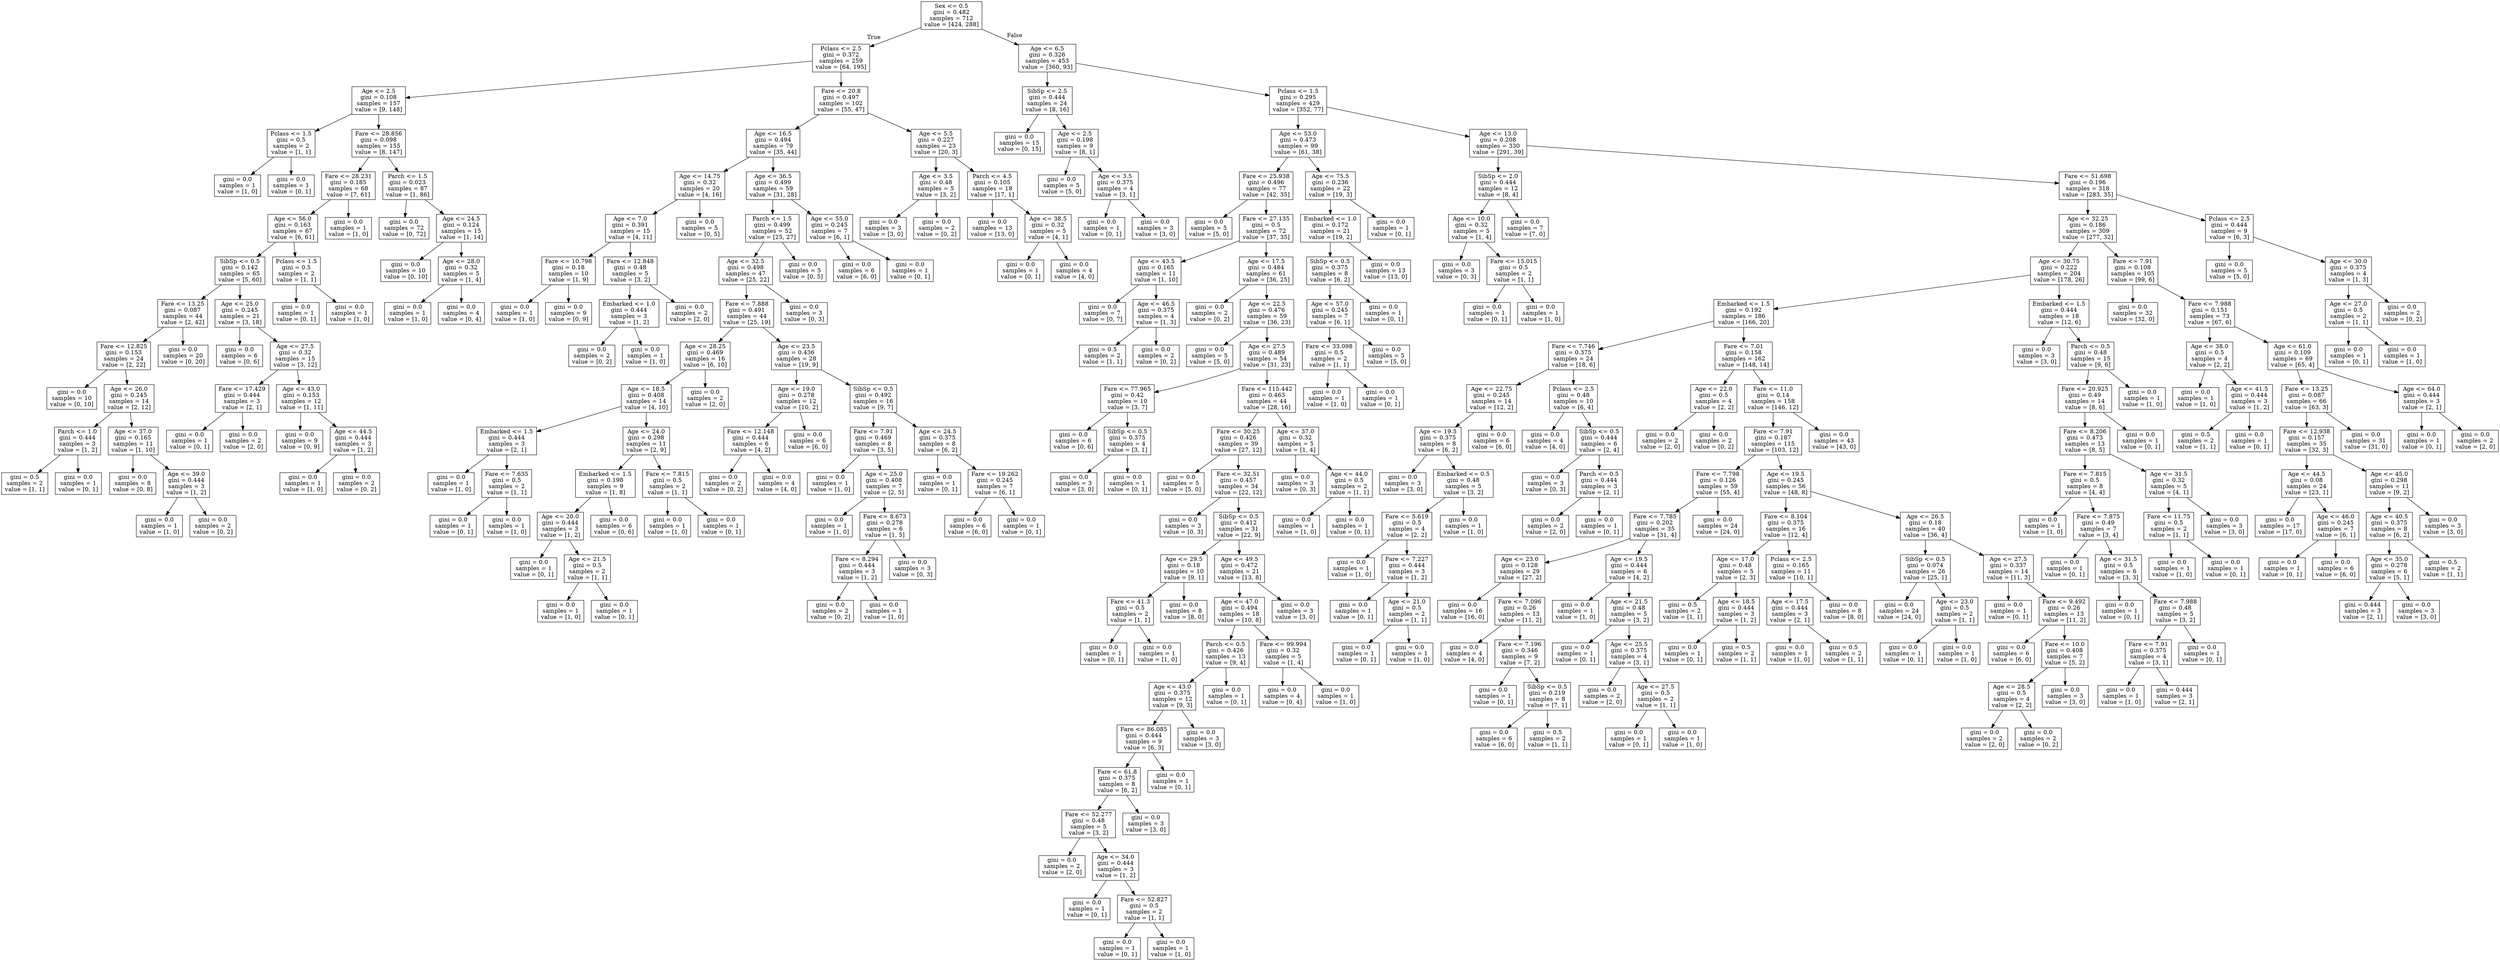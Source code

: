 digraph Tree {
node [shape=box] ;
0 [label="Sex <= 0.5\ngini = 0.482\nsamples = 712\nvalue = [424, 288]"] ;
1 [label="Pclass <= 2.5\ngini = 0.372\nsamples = 259\nvalue = [64, 195]"] ;
0 -> 1 [labeldistance=2.5, labelangle=45, headlabel="True"] ;
2 [label="Age <= 2.5\ngini = 0.108\nsamples = 157\nvalue = [9, 148]"] ;
1 -> 2 ;
3 [label="Pclass <= 1.5\ngini = 0.5\nsamples = 2\nvalue = [1, 1]"] ;
2 -> 3 ;
4 [label="gini = 0.0\nsamples = 1\nvalue = [1, 0]"] ;
3 -> 4 ;
5 [label="gini = 0.0\nsamples = 1\nvalue = [0, 1]"] ;
3 -> 5 ;
6 [label="Fare <= 28.856\ngini = 0.098\nsamples = 155\nvalue = [8, 147]"] ;
2 -> 6 ;
7 [label="Fare <= 28.231\ngini = 0.185\nsamples = 68\nvalue = [7, 61]"] ;
6 -> 7 ;
8 [label="Age <= 56.0\ngini = 0.163\nsamples = 67\nvalue = [6, 61]"] ;
7 -> 8 ;
9 [label="SibSp <= 0.5\ngini = 0.142\nsamples = 65\nvalue = [5, 60]"] ;
8 -> 9 ;
10 [label="Fare <= 13.25\ngini = 0.087\nsamples = 44\nvalue = [2, 42]"] ;
9 -> 10 ;
11 [label="Fare <= 12.825\ngini = 0.153\nsamples = 24\nvalue = [2, 22]"] ;
10 -> 11 ;
12 [label="gini = 0.0\nsamples = 10\nvalue = [0, 10]"] ;
11 -> 12 ;
13 [label="Age <= 26.0\ngini = 0.245\nsamples = 14\nvalue = [2, 12]"] ;
11 -> 13 ;
14 [label="Parch <= 1.0\ngini = 0.444\nsamples = 3\nvalue = [1, 2]"] ;
13 -> 14 ;
15 [label="gini = 0.5\nsamples = 2\nvalue = [1, 1]"] ;
14 -> 15 ;
16 [label="gini = 0.0\nsamples = 1\nvalue = [0, 1]"] ;
14 -> 16 ;
17 [label="Age <= 37.0\ngini = 0.165\nsamples = 11\nvalue = [1, 10]"] ;
13 -> 17 ;
18 [label="gini = 0.0\nsamples = 8\nvalue = [0, 8]"] ;
17 -> 18 ;
19 [label="Age <= 39.0\ngini = 0.444\nsamples = 3\nvalue = [1, 2]"] ;
17 -> 19 ;
20 [label="gini = 0.0\nsamples = 1\nvalue = [1, 0]"] ;
19 -> 20 ;
21 [label="gini = 0.0\nsamples = 2\nvalue = [0, 2]"] ;
19 -> 21 ;
22 [label="gini = 0.0\nsamples = 20\nvalue = [0, 20]"] ;
10 -> 22 ;
23 [label="Age <= 25.0\ngini = 0.245\nsamples = 21\nvalue = [3, 18]"] ;
9 -> 23 ;
24 [label="gini = 0.0\nsamples = 6\nvalue = [0, 6]"] ;
23 -> 24 ;
25 [label="Age <= 27.5\ngini = 0.32\nsamples = 15\nvalue = [3, 12]"] ;
23 -> 25 ;
26 [label="Fare <= 17.429\ngini = 0.444\nsamples = 3\nvalue = [2, 1]"] ;
25 -> 26 ;
27 [label="gini = 0.0\nsamples = 1\nvalue = [0, 1]"] ;
26 -> 27 ;
28 [label="gini = 0.0\nsamples = 2\nvalue = [2, 0]"] ;
26 -> 28 ;
29 [label="Age <= 43.0\ngini = 0.153\nsamples = 12\nvalue = [1, 11]"] ;
25 -> 29 ;
30 [label="gini = 0.0\nsamples = 9\nvalue = [0, 9]"] ;
29 -> 30 ;
31 [label="Age <= 44.5\ngini = 0.444\nsamples = 3\nvalue = [1, 2]"] ;
29 -> 31 ;
32 [label="gini = 0.0\nsamples = 1\nvalue = [1, 0]"] ;
31 -> 32 ;
33 [label="gini = 0.0\nsamples = 2\nvalue = [0, 2]"] ;
31 -> 33 ;
34 [label="Pclass <= 1.5\ngini = 0.5\nsamples = 2\nvalue = [1, 1]"] ;
8 -> 34 ;
35 [label="gini = 0.0\nsamples = 1\nvalue = [0, 1]"] ;
34 -> 35 ;
36 [label="gini = 0.0\nsamples = 1\nvalue = [1, 0]"] ;
34 -> 36 ;
37 [label="gini = 0.0\nsamples = 1\nvalue = [1, 0]"] ;
7 -> 37 ;
38 [label="Parch <= 1.5\ngini = 0.023\nsamples = 87\nvalue = [1, 86]"] ;
6 -> 38 ;
39 [label="gini = 0.0\nsamples = 72\nvalue = [0, 72]"] ;
38 -> 39 ;
40 [label="Age <= 24.5\ngini = 0.124\nsamples = 15\nvalue = [1, 14]"] ;
38 -> 40 ;
41 [label="gini = 0.0\nsamples = 10\nvalue = [0, 10]"] ;
40 -> 41 ;
42 [label="Age <= 28.0\ngini = 0.32\nsamples = 5\nvalue = [1, 4]"] ;
40 -> 42 ;
43 [label="gini = 0.0\nsamples = 1\nvalue = [1, 0]"] ;
42 -> 43 ;
44 [label="gini = 0.0\nsamples = 4\nvalue = [0, 4]"] ;
42 -> 44 ;
45 [label="Fare <= 20.8\ngini = 0.497\nsamples = 102\nvalue = [55, 47]"] ;
1 -> 45 ;
46 [label="Age <= 16.5\ngini = 0.494\nsamples = 79\nvalue = [35, 44]"] ;
45 -> 46 ;
47 [label="Age <= 14.75\ngini = 0.32\nsamples = 20\nvalue = [4, 16]"] ;
46 -> 47 ;
48 [label="Age <= 7.0\ngini = 0.391\nsamples = 15\nvalue = [4, 11]"] ;
47 -> 48 ;
49 [label="Fare <= 10.798\ngini = 0.18\nsamples = 10\nvalue = [1, 9]"] ;
48 -> 49 ;
50 [label="gini = 0.0\nsamples = 1\nvalue = [1, 0]"] ;
49 -> 50 ;
51 [label="gini = 0.0\nsamples = 9\nvalue = [0, 9]"] ;
49 -> 51 ;
52 [label="Fare <= 12.848\ngini = 0.48\nsamples = 5\nvalue = [3, 2]"] ;
48 -> 52 ;
53 [label="Embarked <= 1.0\ngini = 0.444\nsamples = 3\nvalue = [1, 2]"] ;
52 -> 53 ;
54 [label="gini = 0.0\nsamples = 2\nvalue = [0, 2]"] ;
53 -> 54 ;
55 [label="gini = 0.0\nsamples = 1\nvalue = [1, 0]"] ;
53 -> 55 ;
56 [label="gini = 0.0\nsamples = 2\nvalue = [2, 0]"] ;
52 -> 56 ;
57 [label="gini = 0.0\nsamples = 5\nvalue = [0, 5]"] ;
47 -> 57 ;
58 [label="Age <= 36.5\ngini = 0.499\nsamples = 59\nvalue = [31, 28]"] ;
46 -> 58 ;
59 [label="Parch <= 1.5\ngini = 0.499\nsamples = 52\nvalue = [25, 27]"] ;
58 -> 59 ;
60 [label="Age <= 32.5\ngini = 0.498\nsamples = 47\nvalue = [25, 22]"] ;
59 -> 60 ;
61 [label="Fare <= 7.888\ngini = 0.491\nsamples = 44\nvalue = [25, 19]"] ;
60 -> 61 ;
62 [label="Age <= 28.25\ngini = 0.469\nsamples = 16\nvalue = [6, 10]"] ;
61 -> 62 ;
63 [label="Age <= 18.5\ngini = 0.408\nsamples = 14\nvalue = [4, 10]"] ;
62 -> 63 ;
64 [label="Embarked <= 1.5\ngini = 0.444\nsamples = 3\nvalue = [2, 1]"] ;
63 -> 64 ;
65 [label="gini = 0.0\nsamples = 1\nvalue = [1, 0]"] ;
64 -> 65 ;
66 [label="Fare <= 7.635\ngini = 0.5\nsamples = 2\nvalue = [1, 1]"] ;
64 -> 66 ;
67 [label="gini = 0.0\nsamples = 1\nvalue = [0, 1]"] ;
66 -> 67 ;
68 [label="gini = 0.0\nsamples = 1\nvalue = [1, 0]"] ;
66 -> 68 ;
69 [label="Age <= 24.0\ngini = 0.298\nsamples = 11\nvalue = [2, 9]"] ;
63 -> 69 ;
70 [label="Embarked <= 1.5\ngini = 0.198\nsamples = 9\nvalue = [1, 8]"] ;
69 -> 70 ;
71 [label="Age <= 20.0\ngini = 0.444\nsamples = 3\nvalue = [1, 2]"] ;
70 -> 71 ;
72 [label="gini = 0.0\nsamples = 1\nvalue = [0, 1]"] ;
71 -> 72 ;
73 [label="Age <= 21.5\ngini = 0.5\nsamples = 2\nvalue = [1, 1]"] ;
71 -> 73 ;
74 [label="gini = 0.0\nsamples = 1\nvalue = [1, 0]"] ;
73 -> 74 ;
75 [label="gini = 0.0\nsamples = 1\nvalue = [0, 1]"] ;
73 -> 75 ;
76 [label="gini = 0.0\nsamples = 6\nvalue = [0, 6]"] ;
70 -> 76 ;
77 [label="Fare <= 7.815\ngini = 0.5\nsamples = 2\nvalue = [1, 1]"] ;
69 -> 77 ;
78 [label="gini = 0.0\nsamples = 1\nvalue = [1, 0]"] ;
77 -> 78 ;
79 [label="gini = 0.0\nsamples = 1\nvalue = [0, 1]"] ;
77 -> 79 ;
80 [label="gini = 0.0\nsamples = 2\nvalue = [2, 0]"] ;
62 -> 80 ;
81 [label="Age <= 23.5\ngini = 0.436\nsamples = 28\nvalue = [19, 9]"] ;
61 -> 81 ;
82 [label="Age <= 19.0\ngini = 0.278\nsamples = 12\nvalue = [10, 2]"] ;
81 -> 82 ;
83 [label="Fare <= 12.148\ngini = 0.444\nsamples = 6\nvalue = [4, 2]"] ;
82 -> 83 ;
84 [label="gini = 0.0\nsamples = 2\nvalue = [0, 2]"] ;
83 -> 84 ;
85 [label="gini = 0.0\nsamples = 4\nvalue = [4, 0]"] ;
83 -> 85 ;
86 [label="gini = 0.0\nsamples = 6\nvalue = [6, 0]"] ;
82 -> 86 ;
87 [label="SibSp <= 0.5\ngini = 0.492\nsamples = 16\nvalue = [9, 7]"] ;
81 -> 87 ;
88 [label="Fare <= 7.91\ngini = 0.469\nsamples = 8\nvalue = [3, 5]"] ;
87 -> 88 ;
89 [label="gini = 0.0\nsamples = 1\nvalue = [1, 0]"] ;
88 -> 89 ;
90 [label="Age <= 25.0\ngini = 0.408\nsamples = 7\nvalue = [2, 5]"] ;
88 -> 90 ;
91 [label="gini = 0.0\nsamples = 1\nvalue = [1, 0]"] ;
90 -> 91 ;
92 [label="Fare <= 8.673\ngini = 0.278\nsamples = 6\nvalue = [1, 5]"] ;
90 -> 92 ;
93 [label="Fare <= 8.294\ngini = 0.444\nsamples = 3\nvalue = [1, 2]"] ;
92 -> 93 ;
94 [label="gini = 0.0\nsamples = 2\nvalue = [0, 2]"] ;
93 -> 94 ;
95 [label="gini = 0.0\nsamples = 1\nvalue = [1, 0]"] ;
93 -> 95 ;
96 [label="gini = 0.0\nsamples = 3\nvalue = [0, 3]"] ;
92 -> 96 ;
97 [label="Age <= 24.5\ngini = 0.375\nsamples = 8\nvalue = [6, 2]"] ;
87 -> 97 ;
98 [label="gini = 0.0\nsamples = 1\nvalue = [0, 1]"] ;
97 -> 98 ;
99 [label="Fare <= 19.262\ngini = 0.245\nsamples = 7\nvalue = [6, 1]"] ;
97 -> 99 ;
100 [label="gini = 0.0\nsamples = 6\nvalue = [6, 0]"] ;
99 -> 100 ;
101 [label="gini = 0.0\nsamples = 1\nvalue = [0, 1]"] ;
99 -> 101 ;
102 [label="gini = 0.0\nsamples = 3\nvalue = [0, 3]"] ;
60 -> 102 ;
103 [label="gini = 0.0\nsamples = 5\nvalue = [0, 5]"] ;
59 -> 103 ;
104 [label="Age <= 55.0\ngini = 0.245\nsamples = 7\nvalue = [6, 1]"] ;
58 -> 104 ;
105 [label="gini = 0.0\nsamples = 6\nvalue = [6, 0]"] ;
104 -> 105 ;
106 [label="gini = 0.0\nsamples = 1\nvalue = [0, 1]"] ;
104 -> 106 ;
107 [label="Age <= 5.5\ngini = 0.227\nsamples = 23\nvalue = [20, 3]"] ;
45 -> 107 ;
108 [label="Age <= 3.5\ngini = 0.48\nsamples = 5\nvalue = [3, 2]"] ;
107 -> 108 ;
109 [label="gini = 0.0\nsamples = 3\nvalue = [3, 0]"] ;
108 -> 109 ;
110 [label="gini = 0.0\nsamples = 2\nvalue = [0, 2]"] ;
108 -> 110 ;
111 [label="Parch <= 4.5\ngini = 0.105\nsamples = 18\nvalue = [17, 1]"] ;
107 -> 111 ;
112 [label="gini = 0.0\nsamples = 13\nvalue = [13, 0]"] ;
111 -> 112 ;
113 [label="Age <= 38.5\ngini = 0.32\nsamples = 5\nvalue = [4, 1]"] ;
111 -> 113 ;
114 [label="gini = 0.0\nsamples = 1\nvalue = [0, 1]"] ;
113 -> 114 ;
115 [label="gini = 0.0\nsamples = 4\nvalue = [4, 0]"] ;
113 -> 115 ;
116 [label="Age <= 6.5\ngini = 0.326\nsamples = 453\nvalue = [360, 93]"] ;
0 -> 116 [labeldistance=2.5, labelangle=-45, headlabel="False"] ;
117 [label="SibSp <= 2.5\ngini = 0.444\nsamples = 24\nvalue = [8, 16]"] ;
116 -> 117 ;
118 [label="gini = 0.0\nsamples = 15\nvalue = [0, 15]"] ;
117 -> 118 ;
119 [label="Age <= 2.5\ngini = 0.198\nsamples = 9\nvalue = [8, 1]"] ;
117 -> 119 ;
120 [label="gini = 0.0\nsamples = 5\nvalue = [5, 0]"] ;
119 -> 120 ;
121 [label="Age <= 3.5\ngini = 0.375\nsamples = 4\nvalue = [3, 1]"] ;
119 -> 121 ;
122 [label="gini = 0.0\nsamples = 1\nvalue = [0, 1]"] ;
121 -> 122 ;
123 [label="gini = 0.0\nsamples = 3\nvalue = [3, 0]"] ;
121 -> 123 ;
124 [label="Pclass <= 1.5\ngini = 0.295\nsamples = 429\nvalue = [352, 77]"] ;
116 -> 124 ;
125 [label="Age <= 53.0\ngini = 0.473\nsamples = 99\nvalue = [61, 38]"] ;
124 -> 125 ;
126 [label="Fare <= 25.938\ngini = 0.496\nsamples = 77\nvalue = [42, 35]"] ;
125 -> 126 ;
127 [label="gini = 0.0\nsamples = 5\nvalue = [5, 0]"] ;
126 -> 127 ;
128 [label="Fare <= 27.135\ngini = 0.5\nsamples = 72\nvalue = [37, 35]"] ;
126 -> 128 ;
129 [label="Age <= 43.5\ngini = 0.165\nsamples = 11\nvalue = [1, 10]"] ;
128 -> 129 ;
130 [label="gini = 0.0\nsamples = 7\nvalue = [0, 7]"] ;
129 -> 130 ;
131 [label="Age <= 46.5\ngini = 0.375\nsamples = 4\nvalue = [1, 3]"] ;
129 -> 131 ;
132 [label="gini = 0.5\nsamples = 2\nvalue = [1, 1]"] ;
131 -> 132 ;
133 [label="gini = 0.0\nsamples = 2\nvalue = [0, 2]"] ;
131 -> 133 ;
134 [label="Age <= 17.5\ngini = 0.484\nsamples = 61\nvalue = [36, 25]"] ;
128 -> 134 ;
135 [label="gini = 0.0\nsamples = 2\nvalue = [0, 2]"] ;
134 -> 135 ;
136 [label="Age <= 22.5\ngini = 0.476\nsamples = 59\nvalue = [36, 23]"] ;
134 -> 136 ;
137 [label="gini = 0.0\nsamples = 5\nvalue = [5, 0]"] ;
136 -> 137 ;
138 [label="Age <= 27.5\ngini = 0.489\nsamples = 54\nvalue = [31, 23]"] ;
136 -> 138 ;
139 [label="Fare <= 77.965\ngini = 0.42\nsamples = 10\nvalue = [3, 7]"] ;
138 -> 139 ;
140 [label="gini = 0.0\nsamples = 6\nvalue = [0, 6]"] ;
139 -> 140 ;
141 [label="SibSp <= 0.5\ngini = 0.375\nsamples = 4\nvalue = [3, 1]"] ;
139 -> 141 ;
142 [label="gini = 0.0\nsamples = 3\nvalue = [3, 0]"] ;
141 -> 142 ;
143 [label="gini = 0.0\nsamples = 1\nvalue = [0, 1]"] ;
141 -> 143 ;
144 [label="Fare <= 115.442\ngini = 0.463\nsamples = 44\nvalue = [28, 16]"] ;
138 -> 144 ;
145 [label="Fare <= 30.25\ngini = 0.426\nsamples = 39\nvalue = [27, 12]"] ;
144 -> 145 ;
146 [label="gini = 0.0\nsamples = 5\nvalue = [5, 0]"] ;
145 -> 146 ;
147 [label="Fare <= 32.51\ngini = 0.457\nsamples = 34\nvalue = [22, 12]"] ;
145 -> 147 ;
148 [label="gini = 0.0\nsamples = 3\nvalue = [0, 3]"] ;
147 -> 148 ;
149 [label="SibSp <= 0.5\ngini = 0.412\nsamples = 31\nvalue = [22, 9]"] ;
147 -> 149 ;
150 [label="Age <= 29.5\ngini = 0.18\nsamples = 10\nvalue = [9, 1]"] ;
149 -> 150 ;
151 [label="Fare <= 41.3\ngini = 0.5\nsamples = 2\nvalue = [1, 1]"] ;
150 -> 151 ;
152 [label="gini = 0.0\nsamples = 1\nvalue = [0, 1]"] ;
151 -> 152 ;
153 [label="gini = 0.0\nsamples = 1\nvalue = [1, 0]"] ;
151 -> 153 ;
154 [label="gini = 0.0\nsamples = 8\nvalue = [8, 0]"] ;
150 -> 154 ;
155 [label="Age <= 49.5\ngini = 0.472\nsamples = 21\nvalue = [13, 8]"] ;
149 -> 155 ;
156 [label="Age <= 47.0\ngini = 0.494\nsamples = 18\nvalue = [10, 8]"] ;
155 -> 156 ;
157 [label="Parch <= 0.5\ngini = 0.426\nsamples = 13\nvalue = [9, 4]"] ;
156 -> 157 ;
158 [label="Age <= 43.0\ngini = 0.375\nsamples = 12\nvalue = [9, 3]"] ;
157 -> 158 ;
159 [label="Fare <= 86.085\ngini = 0.444\nsamples = 9\nvalue = [6, 3]"] ;
158 -> 159 ;
160 [label="Fare <= 61.8\ngini = 0.375\nsamples = 8\nvalue = [6, 2]"] ;
159 -> 160 ;
161 [label="Fare <= 52.277\ngini = 0.48\nsamples = 5\nvalue = [3, 2]"] ;
160 -> 161 ;
162 [label="gini = 0.0\nsamples = 2\nvalue = [2, 0]"] ;
161 -> 162 ;
163 [label="Age <= 34.0\ngini = 0.444\nsamples = 3\nvalue = [1, 2]"] ;
161 -> 163 ;
164 [label="gini = 0.0\nsamples = 1\nvalue = [0, 1]"] ;
163 -> 164 ;
165 [label="Fare <= 52.827\ngini = 0.5\nsamples = 2\nvalue = [1, 1]"] ;
163 -> 165 ;
166 [label="gini = 0.0\nsamples = 1\nvalue = [0, 1]"] ;
165 -> 166 ;
167 [label="gini = 0.0\nsamples = 1\nvalue = [1, 0]"] ;
165 -> 167 ;
168 [label="gini = 0.0\nsamples = 3\nvalue = [3, 0]"] ;
160 -> 168 ;
169 [label="gini = 0.0\nsamples = 1\nvalue = [0, 1]"] ;
159 -> 169 ;
170 [label="gini = 0.0\nsamples = 3\nvalue = [3, 0]"] ;
158 -> 170 ;
171 [label="gini = 0.0\nsamples = 1\nvalue = [0, 1]"] ;
157 -> 171 ;
172 [label="Fare <= 99.994\ngini = 0.32\nsamples = 5\nvalue = [1, 4]"] ;
156 -> 172 ;
173 [label="gini = 0.0\nsamples = 4\nvalue = [0, 4]"] ;
172 -> 173 ;
174 [label="gini = 0.0\nsamples = 1\nvalue = [1, 0]"] ;
172 -> 174 ;
175 [label="gini = 0.0\nsamples = 3\nvalue = [3, 0]"] ;
155 -> 175 ;
176 [label="Age <= 37.0\ngini = 0.32\nsamples = 5\nvalue = [1, 4]"] ;
144 -> 176 ;
177 [label="gini = 0.0\nsamples = 3\nvalue = [0, 3]"] ;
176 -> 177 ;
178 [label="Age <= 44.0\ngini = 0.5\nsamples = 2\nvalue = [1, 1]"] ;
176 -> 178 ;
179 [label="gini = 0.0\nsamples = 1\nvalue = [1, 0]"] ;
178 -> 179 ;
180 [label="gini = 0.0\nsamples = 1\nvalue = [0, 1]"] ;
178 -> 180 ;
181 [label="Age <= 75.5\ngini = 0.236\nsamples = 22\nvalue = [19, 3]"] ;
125 -> 181 ;
182 [label="Embarked <= 1.0\ngini = 0.172\nsamples = 21\nvalue = [19, 2]"] ;
181 -> 182 ;
183 [label="SibSp <= 0.5\ngini = 0.375\nsamples = 8\nvalue = [6, 2]"] ;
182 -> 183 ;
184 [label="Age <= 57.0\ngini = 0.245\nsamples = 7\nvalue = [6, 1]"] ;
183 -> 184 ;
185 [label="Fare <= 33.098\ngini = 0.5\nsamples = 2\nvalue = [1, 1]"] ;
184 -> 185 ;
186 [label="gini = 0.0\nsamples = 1\nvalue = [1, 0]"] ;
185 -> 186 ;
187 [label="gini = 0.0\nsamples = 1\nvalue = [0, 1]"] ;
185 -> 187 ;
188 [label="gini = 0.0\nsamples = 5\nvalue = [5, 0]"] ;
184 -> 188 ;
189 [label="gini = 0.0\nsamples = 1\nvalue = [0, 1]"] ;
183 -> 189 ;
190 [label="gini = 0.0\nsamples = 13\nvalue = [13, 0]"] ;
182 -> 190 ;
191 [label="gini = 0.0\nsamples = 1\nvalue = [0, 1]"] ;
181 -> 191 ;
192 [label="Age <= 13.0\ngini = 0.208\nsamples = 330\nvalue = [291, 39]"] ;
124 -> 192 ;
193 [label="SibSp <= 2.0\ngini = 0.444\nsamples = 12\nvalue = [8, 4]"] ;
192 -> 193 ;
194 [label="Age <= 10.0\ngini = 0.32\nsamples = 5\nvalue = [1, 4]"] ;
193 -> 194 ;
195 [label="gini = 0.0\nsamples = 3\nvalue = [0, 3]"] ;
194 -> 195 ;
196 [label="Fare <= 15.015\ngini = 0.5\nsamples = 2\nvalue = [1, 1]"] ;
194 -> 196 ;
197 [label="gini = 0.0\nsamples = 1\nvalue = [0, 1]"] ;
196 -> 197 ;
198 [label="gini = 0.0\nsamples = 1\nvalue = [1, 0]"] ;
196 -> 198 ;
199 [label="gini = 0.0\nsamples = 7\nvalue = [7, 0]"] ;
193 -> 199 ;
200 [label="Fare <= 51.698\ngini = 0.196\nsamples = 318\nvalue = [283, 35]"] ;
192 -> 200 ;
201 [label="Age <= 32.25\ngini = 0.186\nsamples = 309\nvalue = [277, 32]"] ;
200 -> 201 ;
202 [label="Age <= 30.75\ngini = 0.222\nsamples = 204\nvalue = [178, 26]"] ;
201 -> 202 ;
203 [label="Embarked <= 1.5\ngini = 0.192\nsamples = 186\nvalue = [166, 20]"] ;
202 -> 203 ;
204 [label="Fare <= 7.746\ngini = 0.375\nsamples = 24\nvalue = [18, 6]"] ;
203 -> 204 ;
205 [label="Age <= 22.75\ngini = 0.245\nsamples = 14\nvalue = [12, 2]"] ;
204 -> 205 ;
206 [label="Age <= 19.5\ngini = 0.375\nsamples = 8\nvalue = [6, 2]"] ;
205 -> 206 ;
207 [label="gini = 0.0\nsamples = 3\nvalue = [3, 0]"] ;
206 -> 207 ;
208 [label="Embarked <= 0.5\ngini = 0.48\nsamples = 5\nvalue = [3, 2]"] ;
206 -> 208 ;
209 [label="Fare <= 5.619\ngini = 0.5\nsamples = 4\nvalue = [2, 2]"] ;
208 -> 209 ;
210 [label="gini = 0.0\nsamples = 1\nvalue = [1, 0]"] ;
209 -> 210 ;
211 [label="Fare <= 7.227\ngini = 0.444\nsamples = 3\nvalue = [1, 2]"] ;
209 -> 211 ;
212 [label="gini = 0.0\nsamples = 1\nvalue = [0, 1]"] ;
211 -> 212 ;
213 [label="Age <= 21.0\ngini = 0.5\nsamples = 2\nvalue = [1, 1]"] ;
211 -> 213 ;
214 [label="gini = 0.0\nsamples = 1\nvalue = [0, 1]"] ;
213 -> 214 ;
215 [label="gini = 0.0\nsamples = 1\nvalue = [1, 0]"] ;
213 -> 215 ;
216 [label="gini = 0.0\nsamples = 1\nvalue = [1, 0]"] ;
208 -> 216 ;
217 [label="gini = 0.0\nsamples = 6\nvalue = [6, 0]"] ;
205 -> 217 ;
218 [label="Pclass <= 2.5\ngini = 0.48\nsamples = 10\nvalue = [6, 4]"] ;
204 -> 218 ;
219 [label="gini = 0.0\nsamples = 4\nvalue = [4, 0]"] ;
218 -> 219 ;
220 [label="SibSp <= 0.5\ngini = 0.444\nsamples = 6\nvalue = [2, 4]"] ;
218 -> 220 ;
221 [label="gini = 0.0\nsamples = 3\nvalue = [0, 3]"] ;
220 -> 221 ;
222 [label="Parch <= 0.5\ngini = 0.444\nsamples = 3\nvalue = [2, 1]"] ;
220 -> 222 ;
223 [label="gini = 0.0\nsamples = 2\nvalue = [2, 0]"] ;
222 -> 223 ;
224 [label="gini = 0.0\nsamples = 1\nvalue = [0, 1]"] ;
222 -> 224 ;
225 [label="Fare <= 7.01\ngini = 0.158\nsamples = 162\nvalue = [148, 14]"] ;
203 -> 225 ;
226 [label="Age <= 22.0\ngini = 0.5\nsamples = 4\nvalue = [2, 2]"] ;
225 -> 226 ;
227 [label="gini = 0.0\nsamples = 2\nvalue = [2, 0]"] ;
226 -> 227 ;
228 [label="gini = 0.0\nsamples = 2\nvalue = [0, 2]"] ;
226 -> 228 ;
229 [label="Fare <= 11.0\ngini = 0.14\nsamples = 158\nvalue = [146, 12]"] ;
225 -> 229 ;
230 [label="Fare <= 7.91\ngini = 0.187\nsamples = 115\nvalue = [103, 12]"] ;
229 -> 230 ;
231 [label="Fare <= 7.798\ngini = 0.126\nsamples = 59\nvalue = [55, 4]"] ;
230 -> 231 ;
232 [label="Fare <= 7.785\ngini = 0.202\nsamples = 35\nvalue = [31, 4]"] ;
231 -> 232 ;
233 [label="Age <= 23.0\ngini = 0.128\nsamples = 29\nvalue = [27, 2]"] ;
232 -> 233 ;
234 [label="gini = 0.0\nsamples = 16\nvalue = [16, 0]"] ;
233 -> 234 ;
235 [label="Fare <= 7.096\ngini = 0.26\nsamples = 13\nvalue = [11, 2]"] ;
233 -> 235 ;
236 [label="gini = 0.0\nsamples = 4\nvalue = [4, 0]"] ;
235 -> 236 ;
237 [label="Fare <= 7.196\ngini = 0.346\nsamples = 9\nvalue = [7, 2]"] ;
235 -> 237 ;
238 [label="gini = 0.0\nsamples = 1\nvalue = [0, 1]"] ;
237 -> 238 ;
239 [label="SibSp <= 0.5\ngini = 0.219\nsamples = 8\nvalue = [7, 1]"] ;
237 -> 239 ;
240 [label="gini = 0.0\nsamples = 6\nvalue = [6, 0]"] ;
239 -> 240 ;
241 [label="gini = 0.5\nsamples = 2\nvalue = [1, 1]"] ;
239 -> 241 ;
242 [label="Age <= 19.5\ngini = 0.444\nsamples = 6\nvalue = [4, 2]"] ;
232 -> 242 ;
243 [label="gini = 0.0\nsamples = 1\nvalue = [1, 0]"] ;
242 -> 243 ;
244 [label="Age <= 21.5\ngini = 0.48\nsamples = 5\nvalue = [3, 2]"] ;
242 -> 244 ;
245 [label="gini = 0.0\nsamples = 1\nvalue = [0, 1]"] ;
244 -> 245 ;
246 [label="Age <= 25.5\ngini = 0.375\nsamples = 4\nvalue = [3, 1]"] ;
244 -> 246 ;
247 [label="gini = 0.0\nsamples = 2\nvalue = [2, 0]"] ;
246 -> 247 ;
248 [label="Age <= 27.5\ngini = 0.5\nsamples = 2\nvalue = [1, 1]"] ;
246 -> 248 ;
249 [label="gini = 0.0\nsamples = 1\nvalue = [0, 1]"] ;
248 -> 249 ;
250 [label="gini = 0.0\nsamples = 1\nvalue = [1, 0]"] ;
248 -> 250 ;
251 [label="gini = 0.0\nsamples = 24\nvalue = [24, 0]"] ;
231 -> 251 ;
252 [label="Age <= 19.5\ngini = 0.245\nsamples = 56\nvalue = [48, 8]"] ;
230 -> 252 ;
253 [label="Fare <= 8.104\ngini = 0.375\nsamples = 16\nvalue = [12, 4]"] ;
252 -> 253 ;
254 [label="Age <= 17.0\ngini = 0.48\nsamples = 5\nvalue = [2, 3]"] ;
253 -> 254 ;
255 [label="gini = 0.5\nsamples = 2\nvalue = [1, 1]"] ;
254 -> 255 ;
256 [label="Age <= 18.5\ngini = 0.444\nsamples = 3\nvalue = [1, 2]"] ;
254 -> 256 ;
257 [label="gini = 0.0\nsamples = 1\nvalue = [0, 1]"] ;
256 -> 257 ;
258 [label="gini = 0.5\nsamples = 2\nvalue = [1, 1]"] ;
256 -> 258 ;
259 [label="Pclass <= 2.5\ngini = 0.165\nsamples = 11\nvalue = [10, 1]"] ;
253 -> 259 ;
260 [label="Age <= 17.5\ngini = 0.444\nsamples = 3\nvalue = [2, 1]"] ;
259 -> 260 ;
261 [label="gini = 0.0\nsamples = 1\nvalue = [1, 0]"] ;
260 -> 261 ;
262 [label="gini = 0.5\nsamples = 2\nvalue = [1, 1]"] ;
260 -> 262 ;
263 [label="gini = 0.0\nsamples = 8\nvalue = [8, 0]"] ;
259 -> 263 ;
264 [label="Age <= 26.5\ngini = 0.18\nsamples = 40\nvalue = [36, 4]"] ;
252 -> 264 ;
265 [label="SibSp <= 0.5\ngini = 0.074\nsamples = 26\nvalue = [25, 1]"] ;
264 -> 265 ;
266 [label="gini = 0.0\nsamples = 24\nvalue = [24, 0]"] ;
265 -> 266 ;
267 [label="Age <= 23.0\ngini = 0.5\nsamples = 2\nvalue = [1, 1]"] ;
265 -> 267 ;
268 [label="gini = 0.0\nsamples = 1\nvalue = [0, 1]"] ;
267 -> 268 ;
269 [label="gini = 0.0\nsamples = 1\nvalue = [1, 0]"] ;
267 -> 269 ;
270 [label="Age <= 27.5\ngini = 0.337\nsamples = 14\nvalue = [11, 3]"] ;
264 -> 270 ;
271 [label="gini = 0.0\nsamples = 1\nvalue = [0, 1]"] ;
270 -> 271 ;
272 [label="Fare <= 9.492\ngini = 0.26\nsamples = 13\nvalue = [11, 2]"] ;
270 -> 272 ;
273 [label="gini = 0.0\nsamples = 6\nvalue = [6, 0]"] ;
272 -> 273 ;
274 [label="Fare <= 10.0\ngini = 0.408\nsamples = 7\nvalue = [5, 2]"] ;
272 -> 274 ;
275 [label="Age <= 28.5\ngini = 0.5\nsamples = 4\nvalue = [2, 2]"] ;
274 -> 275 ;
276 [label="gini = 0.0\nsamples = 2\nvalue = [2, 0]"] ;
275 -> 276 ;
277 [label="gini = 0.0\nsamples = 2\nvalue = [0, 2]"] ;
275 -> 277 ;
278 [label="gini = 0.0\nsamples = 3\nvalue = [3, 0]"] ;
274 -> 278 ;
279 [label="gini = 0.0\nsamples = 43\nvalue = [43, 0]"] ;
229 -> 279 ;
280 [label="Embarked <= 1.5\ngini = 0.444\nsamples = 18\nvalue = [12, 6]"] ;
202 -> 280 ;
281 [label="gini = 0.0\nsamples = 3\nvalue = [3, 0]"] ;
280 -> 281 ;
282 [label="Parch <= 0.5\ngini = 0.48\nsamples = 15\nvalue = [9, 6]"] ;
280 -> 282 ;
283 [label="Fare <= 20.925\ngini = 0.49\nsamples = 14\nvalue = [8, 6]"] ;
282 -> 283 ;
284 [label="Fare <= 8.206\ngini = 0.473\nsamples = 13\nvalue = [8, 5]"] ;
283 -> 284 ;
285 [label="Fare <= 7.815\ngini = 0.5\nsamples = 8\nvalue = [4, 4]"] ;
284 -> 285 ;
286 [label="gini = 0.0\nsamples = 1\nvalue = [1, 0]"] ;
285 -> 286 ;
287 [label="Fare <= 7.875\ngini = 0.49\nsamples = 7\nvalue = [3, 4]"] ;
285 -> 287 ;
288 [label="gini = 0.0\nsamples = 1\nvalue = [0, 1]"] ;
287 -> 288 ;
289 [label="Age <= 31.5\ngini = 0.5\nsamples = 6\nvalue = [3, 3]"] ;
287 -> 289 ;
290 [label="gini = 0.0\nsamples = 1\nvalue = [0, 1]"] ;
289 -> 290 ;
291 [label="Fare <= 7.988\ngini = 0.48\nsamples = 5\nvalue = [3, 2]"] ;
289 -> 291 ;
292 [label="Fare <= 7.91\ngini = 0.375\nsamples = 4\nvalue = [3, 1]"] ;
291 -> 292 ;
293 [label="gini = 0.0\nsamples = 1\nvalue = [1, 0]"] ;
292 -> 293 ;
294 [label="gini = 0.444\nsamples = 3\nvalue = [2, 1]"] ;
292 -> 294 ;
295 [label="gini = 0.0\nsamples = 1\nvalue = [0, 1]"] ;
291 -> 295 ;
296 [label="Age <= 31.5\ngini = 0.32\nsamples = 5\nvalue = [4, 1]"] ;
284 -> 296 ;
297 [label="Fare <= 11.75\ngini = 0.5\nsamples = 2\nvalue = [1, 1]"] ;
296 -> 297 ;
298 [label="gini = 0.0\nsamples = 1\nvalue = [1, 0]"] ;
297 -> 298 ;
299 [label="gini = 0.0\nsamples = 1\nvalue = [0, 1]"] ;
297 -> 299 ;
300 [label="gini = 0.0\nsamples = 3\nvalue = [3, 0]"] ;
296 -> 300 ;
301 [label="gini = 0.0\nsamples = 1\nvalue = [0, 1]"] ;
283 -> 301 ;
302 [label="gini = 0.0\nsamples = 1\nvalue = [1, 0]"] ;
282 -> 302 ;
303 [label="Fare <= 7.91\ngini = 0.108\nsamples = 105\nvalue = [99, 6]"] ;
201 -> 303 ;
304 [label="gini = 0.0\nsamples = 32\nvalue = [32, 0]"] ;
303 -> 304 ;
305 [label="Fare <= 7.988\ngini = 0.151\nsamples = 73\nvalue = [67, 6]"] ;
303 -> 305 ;
306 [label="Age <= 38.0\ngini = 0.5\nsamples = 4\nvalue = [2, 2]"] ;
305 -> 306 ;
307 [label="gini = 0.0\nsamples = 1\nvalue = [1, 0]"] ;
306 -> 307 ;
308 [label="Age <= 41.5\ngini = 0.444\nsamples = 3\nvalue = [1, 2]"] ;
306 -> 308 ;
309 [label="gini = 0.5\nsamples = 2\nvalue = [1, 1]"] ;
308 -> 309 ;
310 [label="gini = 0.0\nsamples = 1\nvalue = [0, 1]"] ;
308 -> 310 ;
311 [label="Age <= 61.0\ngini = 0.109\nsamples = 69\nvalue = [65, 4]"] ;
305 -> 311 ;
312 [label="Fare <= 13.25\ngini = 0.087\nsamples = 66\nvalue = [63, 3]"] ;
311 -> 312 ;
313 [label="Fare <= 12.938\ngini = 0.157\nsamples = 35\nvalue = [32, 3]"] ;
312 -> 313 ;
314 [label="Age <= 44.5\ngini = 0.08\nsamples = 24\nvalue = [23, 1]"] ;
313 -> 314 ;
315 [label="gini = 0.0\nsamples = 17\nvalue = [17, 0]"] ;
314 -> 315 ;
316 [label="Age <= 46.0\ngini = 0.245\nsamples = 7\nvalue = [6, 1]"] ;
314 -> 316 ;
317 [label="gini = 0.0\nsamples = 1\nvalue = [0, 1]"] ;
316 -> 317 ;
318 [label="gini = 0.0\nsamples = 6\nvalue = [6, 0]"] ;
316 -> 318 ;
319 [label="Age <= 45.0\ngini = 0.298\nsamples = 11\nvalue = [9, 2]"] ;
313 -> 319 ;
320 [label="Age <= 40.5\ngini = 0.375\nsamples = 8\nvalue = [6, 2]"] ;
319 -> 320 ;
321 [label="Age <= 35.0\ngini = 0.278\nsamples = 6\nvalue = [5, 1]"] ;
320 -> 321 ;
322 [label="gini = 0.444\nsamples = 3\nvalue = [2, 1]"] ;
321 -> 322 ;
323 [label="gini = 0.0\nsamples = 3\nvalue = [3, 0]"] ;
321 -> 323 ;
324 [label="gini = 0.5\nsamples = 2\nvalue = [1, 1]"] ;
320 -> 324 ;
325 [label="gini = 0.0\nsamples = 3\nvalue = [3, 0]"] ;
319 -> 325 ;
326 [label="gini = 0.0\nsamples = 31\nvalue = [31, 0]"] ;
312 -> 326 ;
327 [label="Age <= 64.0\ngini = 0.444\nsamples = 3\nvalue = [2, 1]"] ;
311 -> 327 ;
328 [label="gini = 0.0\nsamples = 1\nvalue = [0, 1]"] ;
327 -> 328 ;
329 [label="gini = 0.0\nsamples = 2\nvalue = [2, 0]"] ;
327 -> 329 ;
330 [label="Pclass <= 2.5\ngini = 0.444\nsamples = 9\nvalue = [6, 3]"] ;
200 -> 330 ;
331 [label="gini = 0.0\nsamples = 5\nvalue = [5, 0]"] ;
330 -> 331 ;
332 [label="Age <= 30.0\ngini = 0.375\nsamples = 4\nvalue = [1, 3]"] ;
330 -> 332 ;
333 [label="Age <= 27.0\ngini = 0.5\nsamples = 2\nvalue = [1, 1]"] ;
332 -> 333 ;
334 [label="gini = 0.0\nsamples = 1\nvalue = [0, 1]"] ;
333 -> 334 ;
335 [label="gini = 0.0\nsamples = 1\nvalue = [1, 0]"] ;
333 -> 335 ;
336 [label="gini = 0.0\nsamples = 2\nvalue = [0, 2]"] ;
332 -> 336 ;
}